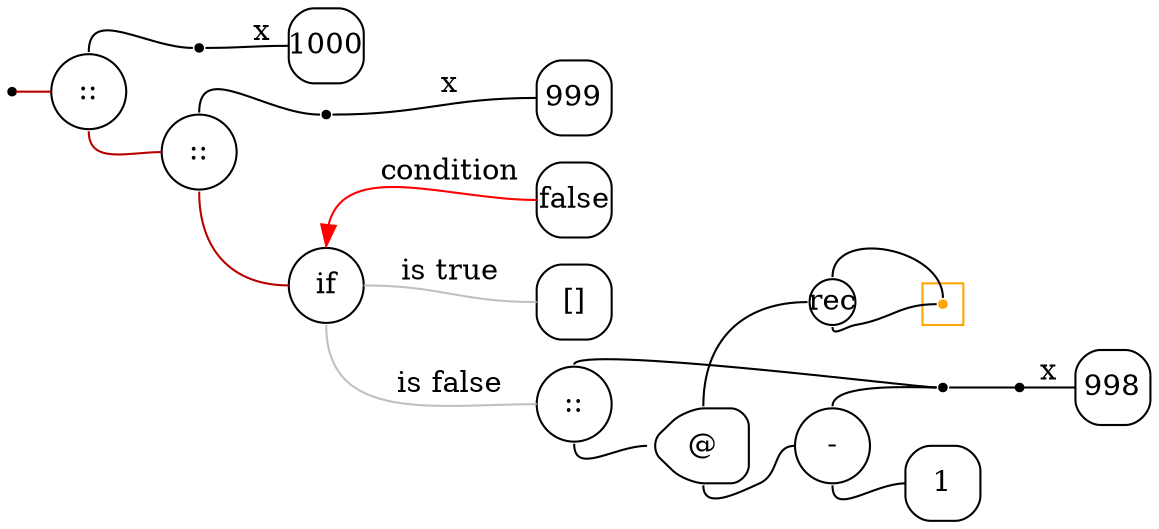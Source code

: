 digraph G {
  rankdir=LR;
  edge[arrowhead=none,arrowtail=none];
  node[fixedsize=true,shape=circle]
  size="12.133333333333333,4.987468750000001";
  labeldistance=0;
  nodesep=.175;
  ranksep=.175;

 nd1[shape=point];
   nd14[label="1000",tooltip="nd14-ConstGraph",style=rounded,orientation=90,shape=square,color="#000000"];
 nd42[label="::",tooltip="nd42-BinOpGraph",style=rounded,color="#000000"];
 nd59[label=" ",tooltip="nd59-ContractGraph",style=rounded,orientation=90,shape=point];
   nd111[label="999",tooltip="nd111-ConstGraph",style=rounded,orientation=90,shape=square,color="#000000"];
 nd84[label="::",tooltip="nd84-BinOpGraph",style=rounded,color="#000000"];
 nd92[label=" ",tooltip="nd92-ContractGraph",style=rounded,orientation=90,shape=point];
   nd156[label="998",tooltip="nd156-ConstGraph",style=rounded,orientation=90,shape=square,color="#000000"];
 nd158[label="rec",tooltip="nd158-RecurGraph",style=rounded,width=.3,height=.3,color="#000000"];
   subgraph cluster_nd162 {
     graph[style=fill,color="orange"];ndcluster_nd162[tooltip="nd162",orientation=90,shape=point,color="orange"];
   };
 nd119[label="if",tooltip="nd119-IfGraph",style=rounded,color="#000000"];
   nd128[label="[]",tooltip="nd128-ConstListGraph",style=rounded,orientation=90,shape=square,color="#000000"];
 nd129[label="::",tooltip="nd129-BinOpGraph",style=rounded,color="#000000"];
 nd130[label="@",tooltip="nd130-AppGraph",style=rounded,orientation=90,shape=house,color="#000000"];
 nd132[label="-",tooltip="nd132-BinOpGraph",style=rounded,color="#000000"];
   nd136[label="1",tooltip="nd136-ConstGraph",style=rounded,orientation=90,shape=square,color="#000000"];
 nd137[label=" ",tooltip="nd137-ContractGraph",style=rounded,orientation=90,shape=point];
 nd138[label=" ",tooltip="nd138-ContractGraph",style=rounded,orientation=90,shape=point];
   nd192[label="false",tooltip="nd192-ConstGraph",style=rounded,orientation=90,shape=square,color="#000000"];

  nd42->nd59[tailport=n,headport=w];
  nd1->nd42[label="",tailport=e,headport=w,color="#b70000",arrowhead=none,arrowtail=none];
  nd59->nd14[label="x",tailport=e,headport=w];
  nd84->nd92[tailport=n,headport=w];
  nd42->nd84[label="",tailport=s,headport=w,color="#b70000",arrowhead=none,arrowtail=none];
  nd92->nd111[label="x",tailport=e,headport=w];
  nd132->nd136[tailport=s,headport=w];
  nd130->nd158[tailport=n,headport=w];
  nd130->nd132[tailport=s,headport=w];
  nd129->nd130[tailport=s,headport=w];
  nd132->nd137[tailport=n,headport=w];
  nd129->nd137[tailport=n,headport=w];
  nd119->nd192[dir=back,label="condition",headport=w,tailport=n,color=red,arrowtail=normal];
  nd119->nd128[label="is true",tailport=e,headport=w,color=grey,arrowhead=none,arrowtail=none];
  nd119->nd129[label="is false",tailport=s,headport=w,color=grey,arrowhead=none,arrowtail=none];
  nd137->nd138[tailport=e,headport=w];
  nd84->nd119[tailport=s,headport=w,color="#b70000",arrowhead=none,arrowtail=none];
  nd138->nd156[label="x",tailport=e,headport=w];
  nd158->ndcluster_nd162[dir=back,headport=n,tailport=n];
  nd158->ndcluster_nd162[tailport=s,headport=w];
}